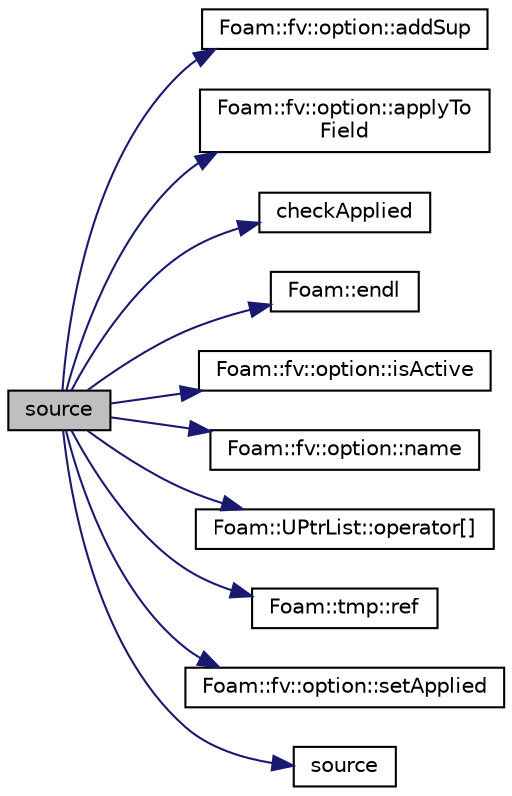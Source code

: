 digraph "source"
{
  bgcolor="transparent";
  edge [fontname="Helvetica",fontsize="10",labelfontname="Helvetica",labelfontsize="10"];
  node [fontname="Helvetica",fontsize="10",shape=record];
  rankdir="LR";
  Node1 [label="source",height=0.2,width=0.4,color="black", fillcolor="grey75", style="filled" fontcolor="black"];
  Node1 -> Node2 [color="midnightblue",fontsize="10",style="solid",fontname="Helvetica"];
  Node2 [label="Foam::fv::option::addSup",height=0.2,width=0.4,color="black",URL="$classFoam_1_1fv_1_1option.html#a6944ee16225e24c97df423c35d4cd199"];
  Node1 -> Node3 [color="midnightblue",fontsize="10",style="solid",fontname="Helvetica"];
  Node3 [label="Foam::fv::option::applyTo\lField",height=0.2,width=0.4,color="black",URL="$classFoam_1_1fv_1_1option.html#a738c7065545b44aa9ff5a443571eb8ba",tooltip="Return index of field name if found in fieldNames list. "];
  Node1 -> Node4 [color="midnightblue",fontsize="10",style="solid",fontname="Helvetica"];
  Node4 [label="checkApplied",height=0.2,width=0.4,color="black",URL="$classFoam_1_1fv_1_1optionList.html#a94bd1878ac9dc3f45476b7fe610e716d",tooltip="Check that all sources have been applied. "];
  Node1 -> Node5 [color="midnightblue",fontsize="10",style="solid",fontname="Helvetica"];
  Node5 [label="Foam::endl",height=0.2,width=0.4,color="black",URL="$namespaceFoam.html#a2db8fe02a0d3909e9351bb4275b23ce4",tooltip="Add newline and flush stream. "];
  Node1 -> Node6 [color="midnightblue",fontsize="10",style="solid",fontname="Helvetica"];
  Node6 [label="Foam::fv::option::isActive",height=0.2,width=0.4,color="black",URL="$classFoam_1_1fv_1_1option.html#aa1f512ab0fcc05612f8e3d6a4664ce9a",tooltip="Is the source active? "];
  Node1 -> Node7 [color="midnightblue",fontsize="10",style="solid",fontname="Helvetica"];
  Node7 [label="Foam::fv::option::name",height=0.2,width=0.4,color="black",URL="$classFoam_1_1fv_1_1option.html#a6d60057c26042eaf7fa1b3b6fb07b582",tooltip="Return const access to the source name. "];
  Node1 -> Node8 [color="midnightblue",fontsize="10",style="solid",fontname="Helvetica"];
  Node8 [label="Foam::UPtrList::operator[]",height=0.2,width=0.4,color="black",URL="$classFoam_1_1UPtrList.html#a75d475eb0c17dc4a4c79195ce99ae8d7",tooltip="Return const reference to the element. "];
  Node1 -> Node9 [color="midnightblue",fontsize="10",style="solid",fontname="Helvetica"];
  Node9 [label="Foam::tmp::ref",height=0.2,width=0.4,color="black",URL="$classFoam_1_1tmp.html#af16202cc9b8e931206cfceb8d9779bb2",tooltip="Return non-const reference to the contents of a non-null managed pointer. "];
  Node1 -> Node10 [color="midnightblue",fontsize="10",style="solid",fontname="Helvetica"];
  Node10 [label="Foam::fv::option::setApplied",height=0.2,width=0.4,color="black",URL="$classFoam_1_1fv_1_1option.html#a26c66032d788bc0186497fa146f384ec",tooltip="Set the applied flag to true for field index fieldi. "];
  Node1 -> Node11 [color="midnightblue",fontsize="10",style="solid",fontname="Helvetica"];
  Node11 [label="source",height=0.2,width=0.4,color="black",URL="$classFoam_1_1fv_1_1optionList.html#aa8e4d6b60d8377c7c11ecb4950d09470",tooltip="Return source for equation with specified name and dimensions. "];
}
